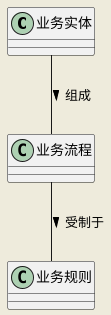 @startuml
skinparam backgroundColor #EEEBDC

class 业务实体 {
}

class 业务流程 {
}

class 业务规则 {
}

业务实体 -- 业务流程 : 组成 >
业务流程 -- 业务规则 : 受制于 >
@enduml
@startuml
skinparam backgroundColor #F5F5F5

class 系统结构 {
}

class 系统行为 {
}

class 功能要求 {
}

系统结构 -- 系统行为 : 定义 >
系统行为 -- 功能要求 : 实现 >
@enduml
@startuml
skinparam backgroundColor #E1E5ED

class 类图 {
}

class 序列图 {
}

class 代码实现 {
}

类图 -- 序列图 : 描述 >
序列图 -- 代码实现 : 实现 >
@enduml
